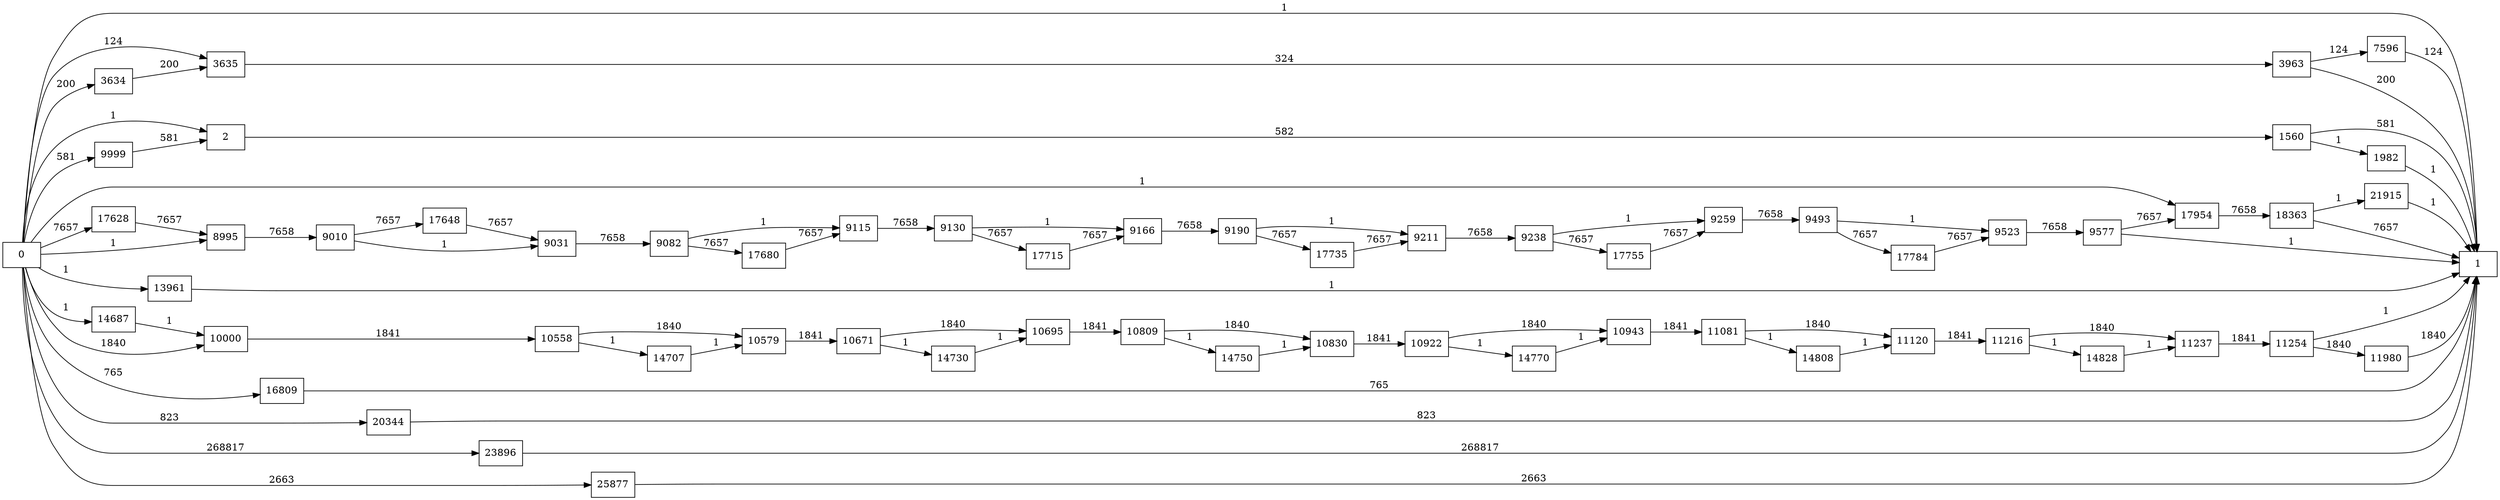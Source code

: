 digraph {
	graph [rankdir=LR]
	node [shape=rectangle]
	2 -> 1560 [label=582]
	1560 -> 1 [label=581]
	1560 -> 1982 [label=1]
	1982 -> 1 [label=1]
	3634 -> 3635 [label=200]
	3635 -> 3963 [label=324]
	3963 -> 1 [label=200]
	3963 -> 7596 [label=124]
	7596 -> 1 [label=124]
	8995 -> 9010 [label=7658]
	9010 -> 9031 [label=1]
	9010 -> 17648 [label=7657]
	9031 -> 9082 [label=7658]
	9082 -> 9115 [label=1]
	9082 -> 17680 [label=7657]
	9115 -> 9130 [label=7658]
	9130 -> 9166 [label=1]
	9130 -> 17715 [label=7657]
	9166 -> 9190 [label=7658]
	9190 -> 9211 [label=1]
	9190 -> 17735 [label=7657]
	9211 -> 9238 [label=7658]
	9238 -> 9259 [label=1]
	9238 -> 17755 [label=7657]
	9259 -> 9493 [label=7658]
	9493 -> 9523 [label=1]
	9493 -> 17784 [label=7657]
	9523 -> 9577 [label=7658]
	9577 -> 1 [label=1]
	9577 -> 17954 [label=7657]
	9999 -> 2 [label=581]
	10000 -> 10558 [label=1841]
	10558 -> 10579 [label=1840]
	10558 -> 14707 [label=1]
	10579 -> 10671 [label=1841]
	10671 -> 10695 [label=1840]
	10671 -> 14730 [label=1]
	10695 -> 10809 [label=1841]
	10809 -> 10830 [label=1840]
	10809 -> 14750 [label=1]
	10830 -> 10922 [label=1841]
	10922 -> 10943 [label=1840]
	10922 -> 14770 [label=1]
	10943 -> 11081 [label=1841]
	11081 -> 11120 [label=1840]
	11081 -> 14808 [label=1]
	11120 -> 11216 [label=1841]
	11216 -> 11237 [label=1840]
	11216 -> 14828 [label=1]
	11237 -> 11254 [label=1841]
	11254 -> 1 [label=1]
	11254 -> 11980 [label=1840]
	11980 -> 1 [label=1840]
	13961 -> 1 [label=1]
	14687 -> 10000 [label=1]
	14707 -> 10579 [label=1]
	14730 -> 10695 [label=1]
	14750 -> 10830 [label=1]
	14770 -> 10943 [label=1]
	14808 -> 11120 [label=1]
	14828 -> 11237 [label=1]
	16809 -> 1 [label=765]
	17628 -> 8995 [label=7657]
	17648 -> 9031 [label=7657]
	17680 -> 9115 [label=7657]
	17715 -> 9166 [label=7657]
	17735 -> 9211 [label=7657]
	17755 -> 9259 [label=7657]
	17784 -> 9523 [label=7657]
	17954 -> 18363 [label=7658]
	18363 -> 1 [label=7657]
	18363 -> 21915 [label=1]
	20344 -> 1 [label=823]
	21915 -> 1 [label=1]
	23896 -> 1 [label=268817]
	25877 -> 1 [label=2663]
	0 -> 2 [label=1]
	0 -> 3635 [label=124]
	0 -> 10000 [label=1840]
	0 -> 3634 [label=200]
	0 -> 1 [label=1]
	0 -> 8995 [label=1]
	0 -> 9999 [label=581]
	0 -> 13961 [label=1]
	0 -> 14687 [label=1]
	0 -> 16809 [label=765]
	0 -> 17628 [label=7657]
	0 -> 20344 [label=823]
	0 -> 17954 [label=1]
	0 -> 23896 [label=268817]
	0 -> 25877 [label=2663]
}
